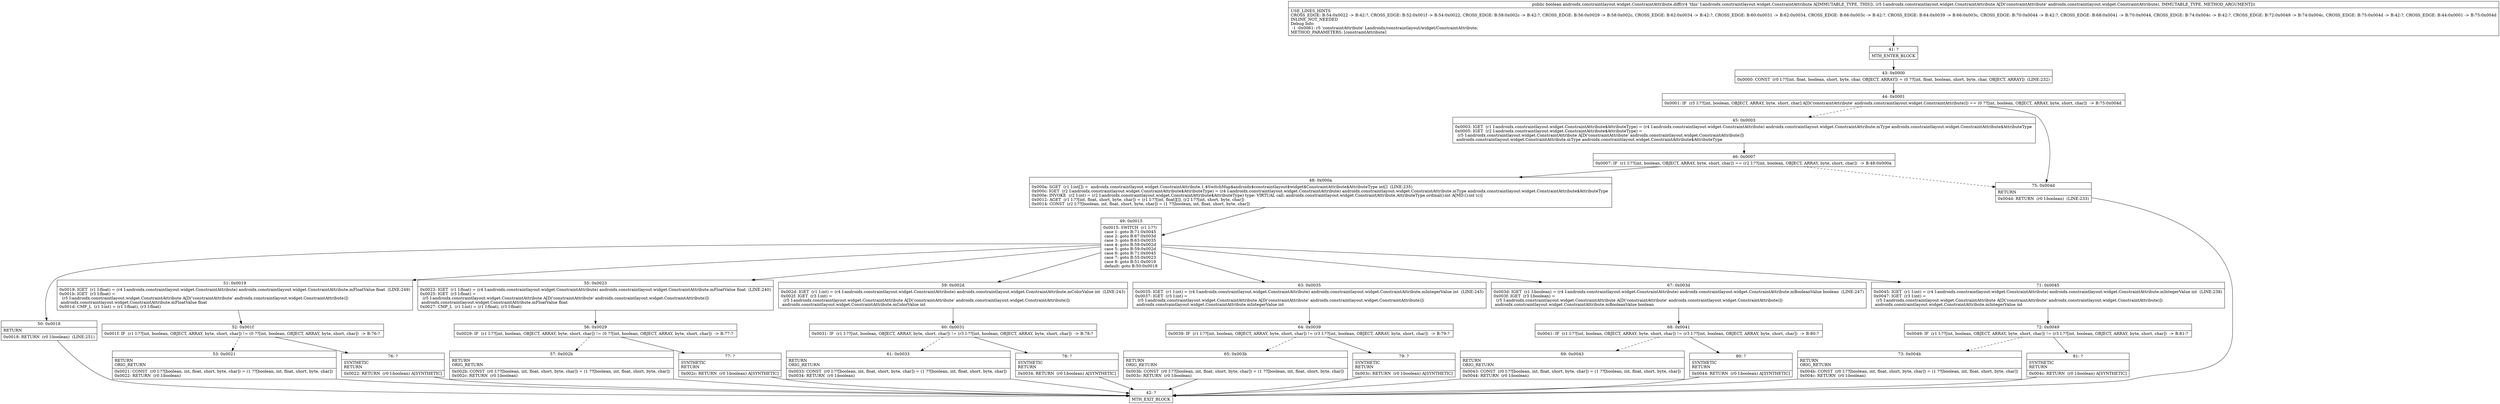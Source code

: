 digraph "CFG forandroidx.constraintlayout.widget.ConstraintAttribute.diff(Landroidx\/constraintlayout\/widget\/ConstraintAttribute;)Z" {
Node_41 [shape=record,label="{41\:\ ?|MTH_ENTER_BLOCK\l}"];
Node_43 [shape=record,label="{43\:\ 0x0000|0x0000: CONST  (r0 I:??[int, float, boolean, short, byte, char, OBJECT, ARRAY]) = (0 ??[int, float, boolean, short, byte, char, OBJECT, ARRAY])  (LINE:232)\l}"];
Node_44 [shape=record,label="{44\:\ 0x0001|0x0001: IF  (r5 I:??[int, boolean, OBJECT, ARRAY, byte, short, char] A[D('constraintAttribute' androidx.constraintlayout.widget.ConstraintAttribute)]) == (0 ??[int, boolean, OBJECT, ARRAY, byte, short, char])  \-\> B:75:0x004d \l}"];
Node_45 [shape=record,label="{45\:\ 0x0003|0x0003: IGET  (r1 I:androidx.constraintlayout.widget.ConstraintAttribute$AttributeType) = (r4 I:androidx.constraintlayout.widget.ConstraintAttribute) androidx.constraintlayout.widget.ConstraintAttribute.mType androidx.constraintlayout.widget.ConstraintAttribute$AttributeType \l0x0005: IGET  (r2 I:androidx.constraintlayout.widget.ConstraintAttribute$AttributeType) = \l  (r5 I:androidx.constraintlayout.widget.ConstraintAttribute A[D('constraintAttribute' androidx.constraintlayout.widget.ConstraintAttribute)])\l androidx.constraintlayout.widget.ConstraintAttribute.mType androidx.constraintlayout.widget.ConstraintAttribute$AttributeType \l}"];
Node_46 [shape=record,label="{46\:\ 0x0007|0x0007: IF  (r1 I:??[int, boolean, OBJECT, ARRAY, byte, short, char]) == (r2 I:??[int, boolean, OBJECT, ARRAY, byte, short, char])  \-\> B:48:0x000a \l}"];
Node_48 [shape=record,label="{48\:\ 0x000a|0x000a: SGET  (r1 I:int[]) =  androidx.constraintlayout.widget.ConstraintAttribute.1.$SwitchMap$androidx$constraintlayout$widget$ConstraintAttribute$AttributeType int[]  (LINE:235)\l0x000c: IGET  (r2 I:androidx.constraintlayout.widget.ConstraintAttribute$AttributeType) = (r4 I:androidx.constraintlayout.widget.ConstraintAttribute) androidx.constraintlayout.widget.ConstraintAttribute.mType androidx.constraintlayout.widget.ConstraintAttribute$AttributeType \l0x000e: INVOKE  (r2 I:int) = (r2 I:androidx.constraintlayout.widget.ConstraintAttribute$AttributeType) type: VIRTUAL call: androidx.constraintlayout.widget.ConstraintAttribute.AttributeType.ordinal():int A[MD:():int (c)]\l0x0012: AGET  (r1 I:??[int, float, short, byte, char]) = (r1 I:??[int, float][]), (r2 I:??[int, short, byte, char]) \l0x0014: CONST  (r2 I:??[boolean, int, float, short, byte, char]) = (1 ??[boolean, int, float, short, byte, char]) \l}"];
Node_49 [shape=record,label="{49\:\ 0x0015|0x0015: SWITCH  (r1 I:??)\l case 1: goto B:71:0x0045\l case 2: goto B:67:0x003d\l case 3: goto B:63:0x0035\l case 4: goto B:59:0x002d\l case 5: goto B:59:0x002d\l case 6: goto B:71:0x0045\l case 7: goto B:55:0x0023\l case 8: goto B:51:0x0019\l default: goto B:50:0x0018 \l}"];
Node_50 [shape=record,label="{50\:\ 0x0018|RETURN\l|0x0018: RETURN  (r0 I:boolean)  (LINE:251)\l}"];
Node_42 [shape=record,label="{42\:\ ?|MTH_EXIT_BLOCK\l}"];
Node_51 [shape=record,label="{51\:\ 0x0019|0x0019: IGET  (r1 I:float) = (r4 I:androidx.constraintlayout.widget.ConstraintAttribute) androidx.constraintlayout.widget.ConstraintAttribute.mFloatValue float  (LINE:249)\l0x001b: IGET  (r3 I:float) = \l  (r5 I:androidx.constraintlayout.widget.ConstraintAttribute A[D('constraintAttribute' androidx.constraintlayout.widget.ConstraintAttribute)])\l androidx.constraintlayout.widget.ConstraintAttribute.mFloatValue float \l0x001d: CMP_L  (r1 I:int) = (r1 I:float), (r3 I:float) \l}"];
Node_52 [shape=record,label="{52\:\ 0x001f|0x001f: IF  (r1 I:??[int, boolean, OBJECT, ARRAY, byte, short, char]) != (0 ??[int, boolean, OBJECT, ARRAY, byte, short, char])  \-\> B:76:? \l}"];
Node_53 [shape=record,label="{53\:\ 0x0021|RETURN\lORIG_RETURN\l|0x0021: CONST  (r0 I:??[boolean, int, float, short, byte, char]) = (1 ??[boolean, int, float, short, byte, char]) \l0x0022: RETURN  (r0 I:boolean) \l}"];
Node_76 [shape=record,label="{76\:\ ?|SYNTHETIC\lRETURN\l|0x0022: RETURN  (r0 I:boolean) A[SYNTHETIC]\l}"];
Node_55 [shape=record,label="{55\:\ 0x0023|0x0023: IGET  (r1 I:float) = (r4 I:androidx.constraintlayout.widget.ConstraintAttribute) androidx.constraintlayout.widget.ConstraintAttribute.mFloatValue float  (LINE:240)\l0x0025: IGET  (r3 I:float) = \l  (r5 I:androidx.constraintlayout.widget.ConstraintAttribute A[D('constraintAttribute' androidx.constraintlayout.widget.ConstraintAttribute)])\l androidx.constraintlayout.widget.ConstraintAttribute.mFloatValue float \l0x0027: CMP_L  (r1 I:int) = (r1 I:float), (r3 I:float) \l}"];
Node_56 [shape=record,label="{56\:\ 0x0029|0x0029: IF  (r1 I:??[int, boolean, OBJECT, ARRAY, byte, short, char]) != (0 ??[int, boolean, OBJECT, ARRAY, byte, short, char])  \-\> B:77:? \l}"];
Node_57 [shape=record,label="{57\:\ 0x002b|RETURN\lORIG_RETURN\l|0x002b: CONST  (r0 I:??[boolean, int, float, short, byte, char]) = (1 ??[boolean, int, float, short, byte, char]) \l0x002c: RETURN  (r0 I:boolean) \l}"];
Node_77 [shape=record,label="{77\:\ ?|SYNTHETIC\lRETURN\l|0x002c: RETURN  (r0 I:boolean) A[SYNTHETIC]\l}"];
Node_59 [shape=record,label="{59\:\ 0x002d|0x002d: IGET  (r1 I:int) = (r4 I:androidx.constraintlayout.widget.ConstraintAttribute) androidx.constraintlayout.widget.ConstraintAttribute.mColorValue int  (LINE:243)\l0x002f: IGET  (r3 I:int) = \l  (r5 I:androidx.constraintlayout.widget.ConstraintAttribute A[D('constraintAttribute' androidx.constraintlayout.widget.ConstraintAttribute)])\l androidx.constraintlayout.widget.ConstraintAttribute.mColorValue int \l}"];
Node_60 [shape=record,label="{60\:\ 0x0031|0x0031: IF  (r1 I:??[int, boolean, OBJECT, ARRAY, byte, short, char]) != (r3 I:??[int, boolean, OBJECT, ARRAY, byte, short, char])  \-\> B:78:? \l}"];
Node_61 [shape=record,label="{61\:\ 0x0033|RETURN\lORIG_RETURN\l|0x0033: CONST  (r0 I:??[boolean, int, float, short, byte, char]) = (1 ??[boolean, int, float, short, byte, char]) \l0x0034: RETURN  (r0 I:boolean) \l}"];
Node_78 [shape=record,label="{78\:\ ?|SYNTHETIC\lRETURN\l|0x0034: RETURN  (r0 I:boolean) A[SYNTHETIC]\l}"];
Node_63 [shape=record,label="{63\:\ 0x0035|0x0035: IGET  (r1 I:int) = (r4 I:androidx.constraintlayout.widget.ConstraintAttribute) androidx.constraintlayout.widget.ConstraintAttribute.mIntegerValue int  (LINE:245)\l0x0037: IGET  (r3 I:int) = \l  (r5 I:androidx.constraintlayout.widget.ConstraintAttribute A[D('constraintAttribute' androidx.constraintlayout.widget.ConstraintAttribute)])\l androidx.constraintlayout.widget.ConstraintAttribute.mIntegerValue int \l}"];
Node_64 [shape=record,label="{64\:\ 0x0039|0x0039: IF  (r1 I:??[int, boolean, OBJECT, ARRAY, byte, short, char]) != (r3 I:??[int, boolean, OBJECT, ARRAY, byte, short, char])  \-\> B:79:? \l}"];
Node_65 [shape=record,label="{65\:\ 0x003b|RETURN\lORIG_RETURN\l|0x003b: CONST  (r0 I:??[boolean, int, float, short, byte, char]) = (1 ??[boolean, int, float, short, byte, char]) \l0x003c: RETURN  (r0 I:boolean) \l}"];
Node_79 [shape=record,label="{79\:\ ?|SYNTHETIC\lRETURN\l|0x003c: RETURN  (r0 I:boolean) A[SYNTHETIC]\l}"];
Node_67 [shape=record,label="{67\:\ 0x003d|0x003d: IGET  (r1 I:boolean) = (r4 I:androidx.constraintlayout.widget.ConstraintAttribute) androidx.constraintlayout.widget.ConstraintAttribute.mBooleanValue boolean  (LINE:247)\l0x003f: IGET  (r3 I:boolean) = \l  (r5 I:androidx.constraintlayout.widget.ConstraintAttribute A[D('constraintAttribute' androidx.constraintlayout.widget.ConstraintAttribute)])\l androidx.constraintlayout.widget.ConstraintAttribute.mBooleanValue boolean \l}"];
Node_68 [shape=record,label="{68\:\ 0x0041|0x0041: IF  (r1 I:??[int, boolean, OBJECT, ARRAY, byte, short, char]) != (r3 I:??[int, boolean, OBJECT, ARRAY, byte, short, char])  \-\> B:80:? \l}"];
Node_69 [shape=record,label="{69\:\ 0x0043|RETURN\lORIG_RETURN\l|0x0043: CONST  (r0 I:??[boolean, int, float, short, byte, char]) = (1 ??[boolean, int, float, short, byte, char]) \l0x0044: RETURN  (r0 I:boolean) \l}"];
Node_80 [shape=record,label="{80\:\ ?|SYNTHETIC\lRETURN\l|0x0044: RETURN  (r0 I:boolean) A[SYNTHETIC]\l}"];
Node_71 [shape=record,label="{71\:\ 0x0045|0x0045: IGET  (r1 I:int) = (r4 I:androidx.constraintlayout.widget.ConstraintAttribute) androidx.constraintlayout.widget.ConstraintAttribute.mIntegerValue int  (LINE:238)\l0x0047: IGET  (r3 I:int) = \l  (r5 I:androidx.constraintlayout.widget.ConstraintAttribute A[D('constraintAttribute' androidx.constraintlayout.widget.ConstraintAttribute)])\l androidx.constraintlayout.widget.ConstraintAttribute.mIntegerValue int \l}"];
Node_72 [shape=record,label="{72\:\ 0x0049|0x0049: IF  (r1 I:??[int, boolean, OBJECT, ARRAY, byte, short, char]) != (r3 I:??[int, boolean, OBJECT, ARRAY, byte, short, char])  \-\> B:81:? \l}"];
Node_73 [shape=record,label="{73\:\ 0x004b|RETURN\lORIG_RETURN\l|0x004b: CONST  (r0 I:??[boolean, int, float, short, byte, char]) = (1 ??[boolean, int, float, short, byte, char]) \l0x004c: RETURN  (r0 I:boolean) \l}"];
Node_81 [shape=record,label="{81\:\ ?|SYNTHETIC\lRETURN\l|0x004c: RETURN  (r0 I:boolean) A[SYNTHETIC]\l}"];
Node_75 [shape=record,label="{75\:\ 0x004d|RETURN\l|0x004d: RETURN  (r0 I:boolean)  (LINE:233)\l}"];
MethodNode[shape=record,label="{public boolean androidx.constraintlayout.widget.ConstraintAttribute.diff((r4 'this' I:androidx.constraintlayout.widget.ConstraintAttribute A[IMMUTABLE_TYPE, THIS]), (r5 I:androidx.constraintlayout.widget.ConstraintAttribute A[D('constraintAttribute' androidx.constraintlayout.widget.ConstraintAttribute), IMMUTABLE_TYPE, METHOD_ARGUMENT]))  | USE_LINES_HINTS\lCROSS_EDGE: B:54:0x0022 \-\> B:42:?, CROSS_EDGE: B:52:0x001f \-\> B:54:0x0022, CROSS_EDGE: B:58:0x002c \-\> B:42:?, CROSS_EDGE: B:56:0x0029 \-\> B:58:0x002c, CROSS_EDGE: B:62:0x0034 \-\> B:42:?, CROSS_EDGE: B:60:0x0031 \-\> B:62:0x0034, CROSS_EDGE: B:66:0x003c \-\> B:42:?, CROSS_EDGE: B:64:0x0039 \-\> B:66:0x003c, CROSS_EDGE: B:70:0x0044 \-\> B:42:?, CROSS_EDGE: B:68:0x0041 \-\> B:70:0x0044, CROSS_EDGE: B:74:0x004c \-\> B:42:?, CROSS_EDGE: B:72:0x0049 \-\> B:74:0x004c, CROSS_EDGE: B:75:0x004d \-\> B:42:?, CROSS_EDGE: B:44:0x0001 \-\> B:75:0x004d\lINLINE_NOT_NEEDED\lDebug Info:\l  \-1 \-0x0061: r5 'constraintAttribute' Landroidx\/constraintlayout\/widget\/ConstraintAttribute;\lMETHOD_PARAMETERS: [constraintAttribute]\l}"];
MethodNode -> Node_41;Node_41 -> Node_43;
Node_43 -> Node_44;
Node_44 -> Node_45[style=dashed];
Node_44 -> Node_75;
Node_45 -> Node_46;
Node_46 -> Node_48;
Node_46 -> Node_75[style=dashed];
Node_48 -> Node_49;
Node_49 -> Node_50;
Node_49 -> Node_51;
Node_49 -> Node_55;
Node_49 -> Node_59;
Node_49 -> Node_63;
Node_49 -> Node_67;
Node_49 -> Node_71;
Node_50 -> Node_42;
Node_51 -> Node_52;
Node_52 -> Node_53[style=dashed];
Node_52 -> Node_76;
Node_53 -> Node_42;
Node_76 -> Node_42;
Node_55 -> Node_56;
Node_56 -> Node_57[style=dashed];
Node_56 -> Node_77;
Node_57 -> Node_42;
Node_77 -> Node_42;
Node_59 -> Node_60;
Node_60 -> Node_61[style=dashed];
Node_60 -> Node_78;
Node_61 -> Node_42;
Node_78 -> Node_42;
Node_63 -> Node_64;
Node_64 -> Node_65[style=dashed];
Node_64 -> Node_79;
Node_65 -> Node_42;
Node_79 -> Node_42;
Node_67 -> Node_68;
Node_68 -> Node_69[style=dashed];
Node_68 -> Node_80;
Node_69 -> Node_42;
Node_80 -> Node_42;
Node_71 -> Node_72;
Node_72 -> Node_73[style=dashed];
Node_72 -> Node_81;
Node_73 -> Node_42;
Node_81 -> Node_42;
Node_75 -> Node_42;
}


